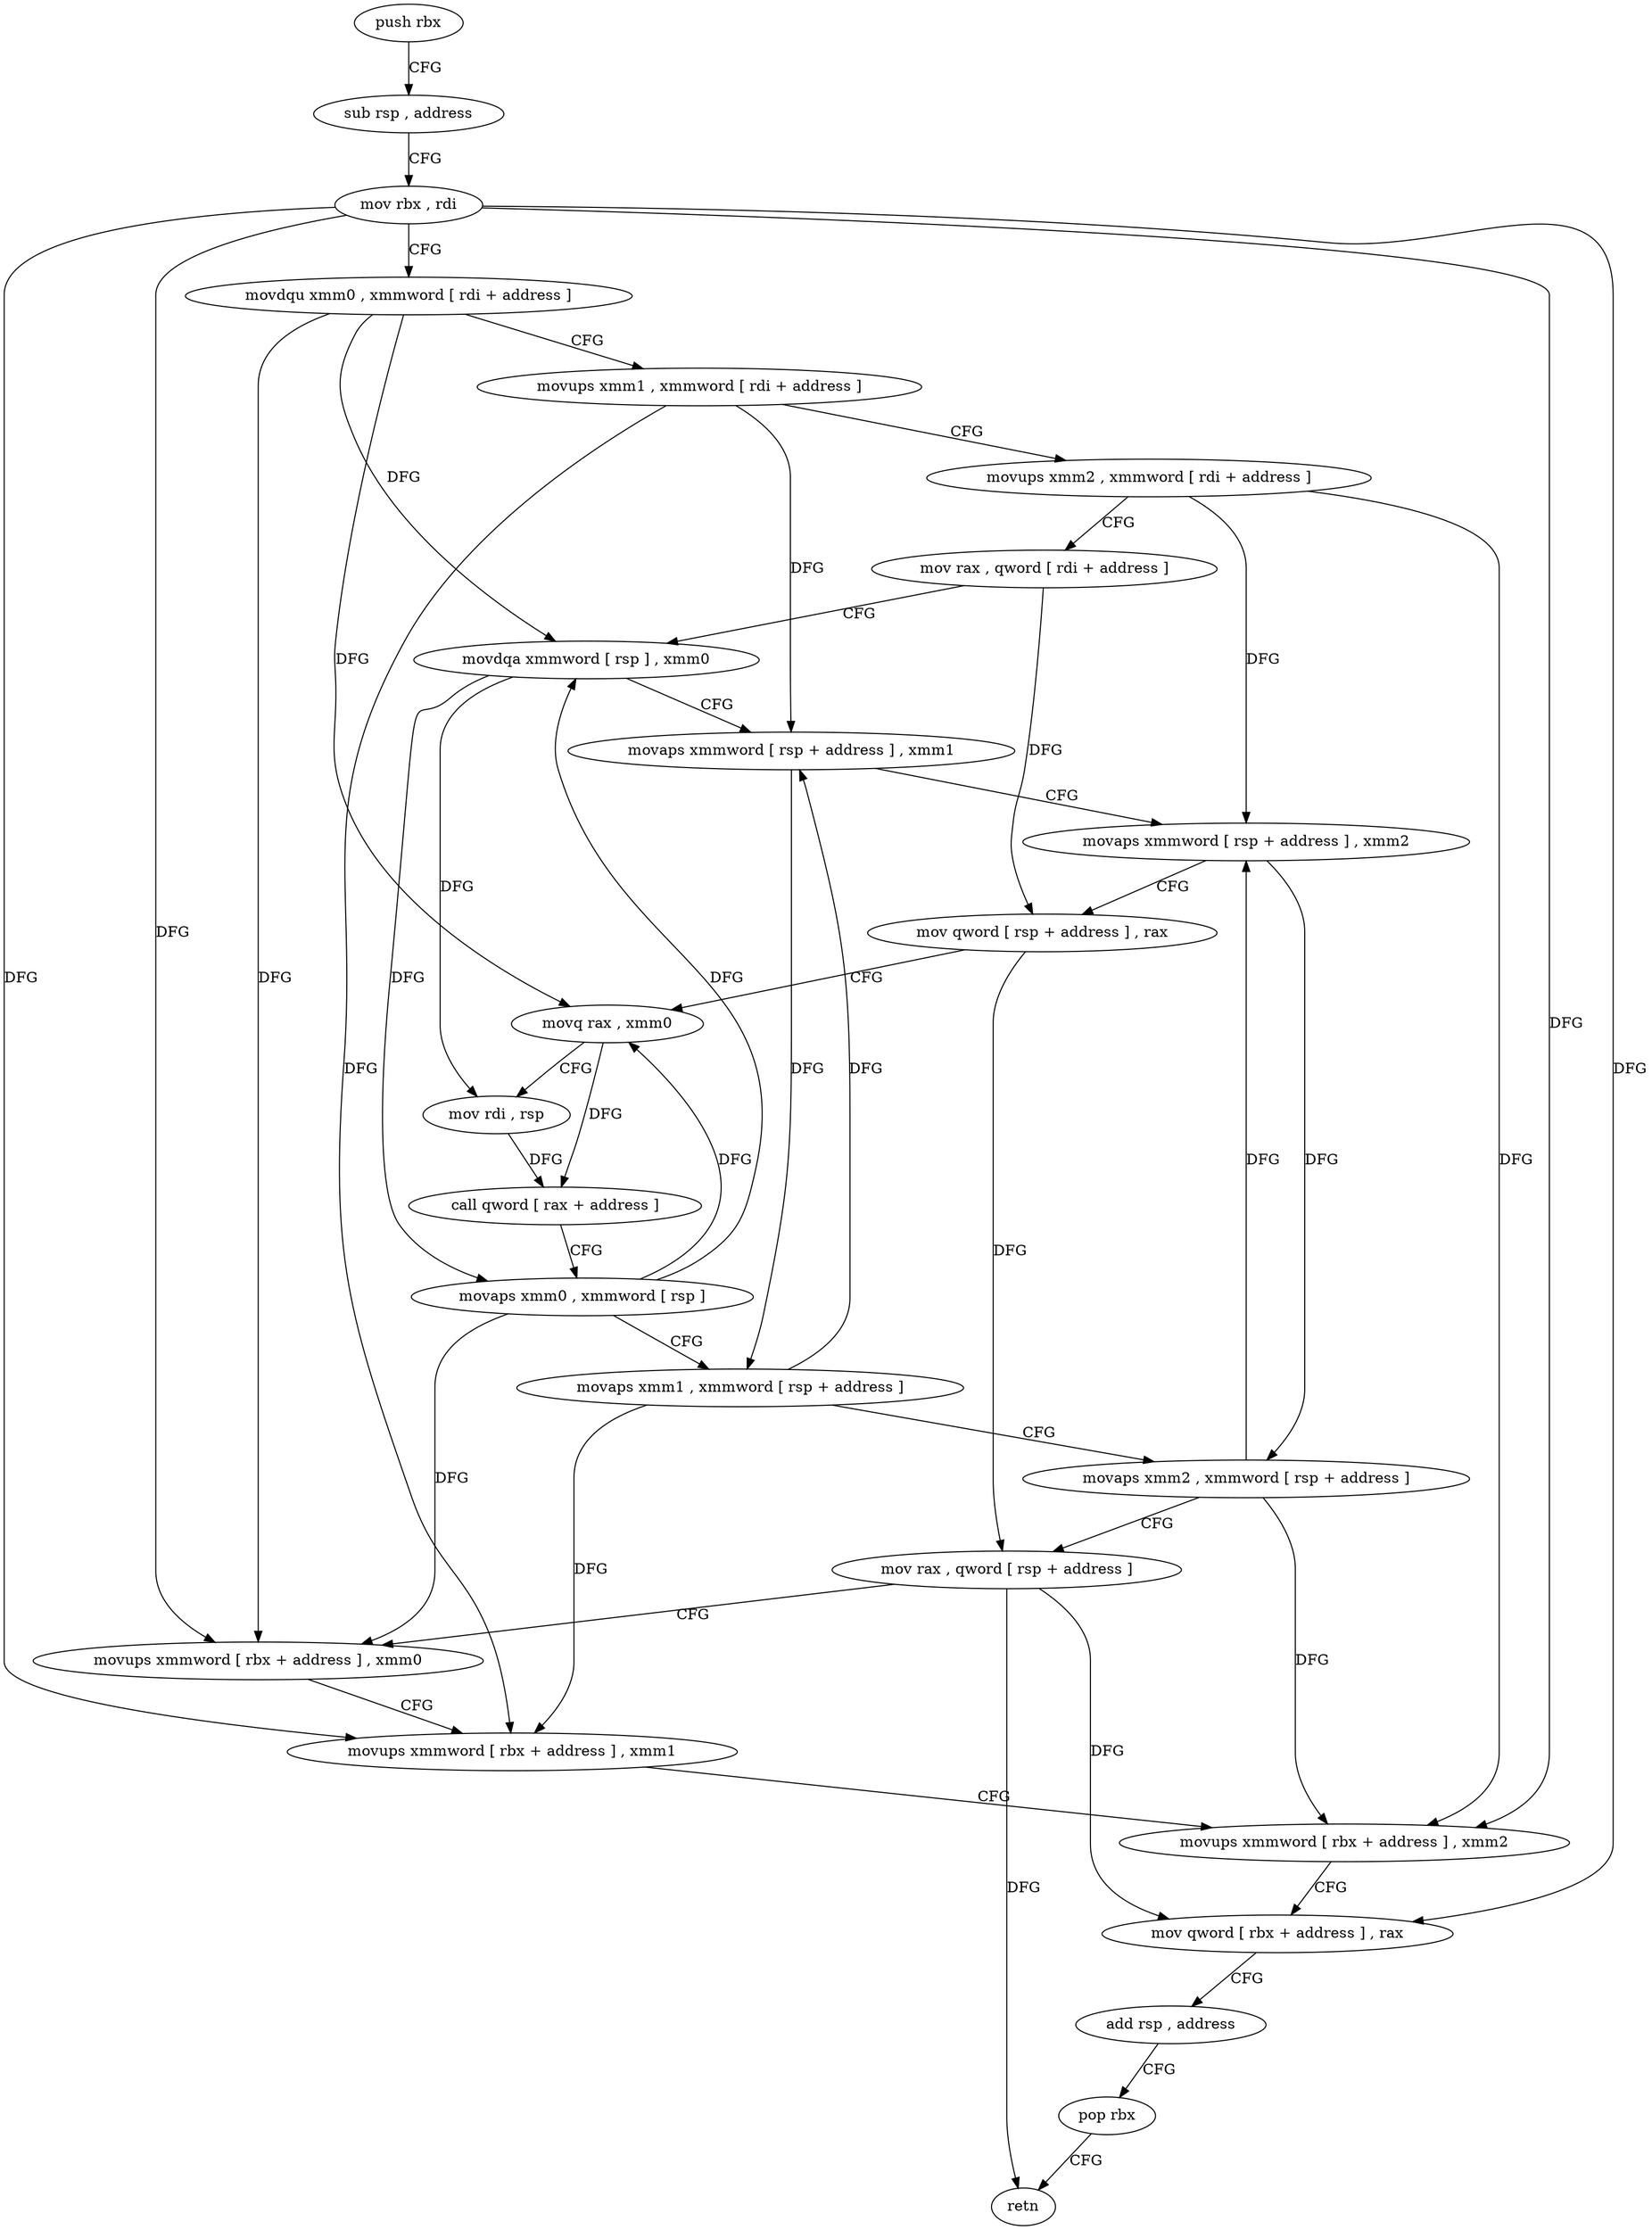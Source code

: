 digraph "func" {
"72992" [label = "push rbx" ]
"72993" [label = "sub rsp , address" ]
"72997" [label = "mov rbx , rdi" ]
"73000" [label = "movdqu xmm0 , xmmword [ rdi + address ]" ]
"73005" [label = "movups xmm1 , xmmword [ rdi + address ]" ]
"73009" [label = "movups xmm2 , xmmword [ rdi + address ]" ]
"73013" [label = "mov rax , qword [ rdi + address ]" ]
"73017" [label = "movdqa xmmword [ rsp ] , xmm0" ]
"73022" [label = "movaps xmmword [ rsp + address ] , xmm1" ]
"73027" [label = "movaps xmmword [ rsp + address ] , xmm2" ]
"73032" [label = "mov qword [ rsp + address ] , rax" ]
"73037" [label = "movq rax , xmm0" ]
"73042" [label = "mov rdi , rsp" ]
"73045" [label = "call qword [ rax + address ]" ]
"73051" [label = "movaps xmm0 , xmmword [ rsp ]" ]
"73055" [label = "movaps xmm1 , xmmword [ rsp + address ]" ]
"73060" [label = "movaps xmm2 , xmmword [ rsp + address ]" ]
"73065" [label = "mov rax , qword [ rsp + address ]" ]
"73070" [label = "movups xmmword [ rbx + address ] , xmm0" ]
"73074" [label = "movups xmmword [ rbx + address ] , xmm1" ]
"73078" [label = "movups xmmword [ rbx + address ] , xmm2" ]
"73082" [label = "mov qword [ rbx + address ] , rax" ]
"73086" [label = "add rsp , address" ]
"73090" [label = "pop rbx" ]
"73091" [label = "retn" ]
"72992" -> "72993" [ label = "CFG" ]
"72993" -> "72997" [ label = "CFG" ]
"72997" -> "73000" [ label = "CFG" ]
"72997" -> "73070" [ label = "DFG" ]
"72997" -> "73074" [ label = "DFG" ]
"72997" -> "73078" [ label = "DFG" ]
"72997" -> "73082" [ label = "DFG" ]
"73000" -> "73005" [ label = "CFG" ]
"73000" -> "73017" [ label = "DFG" ]
"73000" -> "73037" [ label = "DFG" ]
"73000" -> "73070" [ label = "DFG" ]
"73005" -> "73009" [ label = "CFG" ]
"73005" -> "73022" [ label = "DFG" ]
"73005" -> "73074" [ label = "DFG" ]
"73009" -> "73013" [ label = "CFG" ]
"73009" -> "73027" [ label = "DFG" ]
"73009" -> "73078" [ label = "DFG" ]
"73013" -> "73017" [ label = "CFG" ]
"73013" -> "73032" [ label = "DFG" ]
"73017" -> "73022" [ label = "CFG" ]
"73017" -> "73051" [ label = "DFG" ]
"73017" -> "73042" [ label = "DFG" ]
"73022" -> "73027" [ label = "CFG" ]
"73022" -> "73055" [ label = "DFG" ]
"73027" -> "73032" [ label = "CFG" ]
"73027" -> "73060" [ label = "DFG" ]
"73032" -> "73037" [ label = "CFG" ]
"73032" -> "73065" [ label = "DFG" ]
"73037" -> "73042" [ label = "CFG" ]
"73037" -> "73045" [ label = "DFG" ]
"73042" -> "73045" [ label = "DFG" ]
"73045" -> "73051" [ label = "CFG" ]
"73051" -> "73055" [ label = "CFG" ]
"73051" -> "73017" [ label = "DFG" ]
"73051" -> "73037" [ label = "DFG" ]
"73051" -> "73070" [ label = "DFG" ]
"73055" -> "73060" [ label = "CFG" ]
"73055" -> "73022" [ label = "DFG" ]
"73055" -> "73074" [ label = "DFG" ]
"73060" -> "73065" [ label = "CFG" ]
"73060" -> "73027" [ label = "DFG" ]
"73060" -> "73078" [ label = "DFG" ]
"73065" -> "73070" [ label = "CFG" ]
"73065" -> "73082" [ label = "DFG" ]
"73065" -> "73091" [ label = "DFG" ]
"73070" -> "73074" [ label = "CFG" ]
"73074" -> "73078" [ label = "CFG" ]
"73078" -> "73082" [ label = "CFG" ]
"73082" -> "73086" [ label = "CFG" ]
"73086" -> "73090" [ label = "CFG" ]
"73090" -> "73091" [ label = "CFG" ]
}
